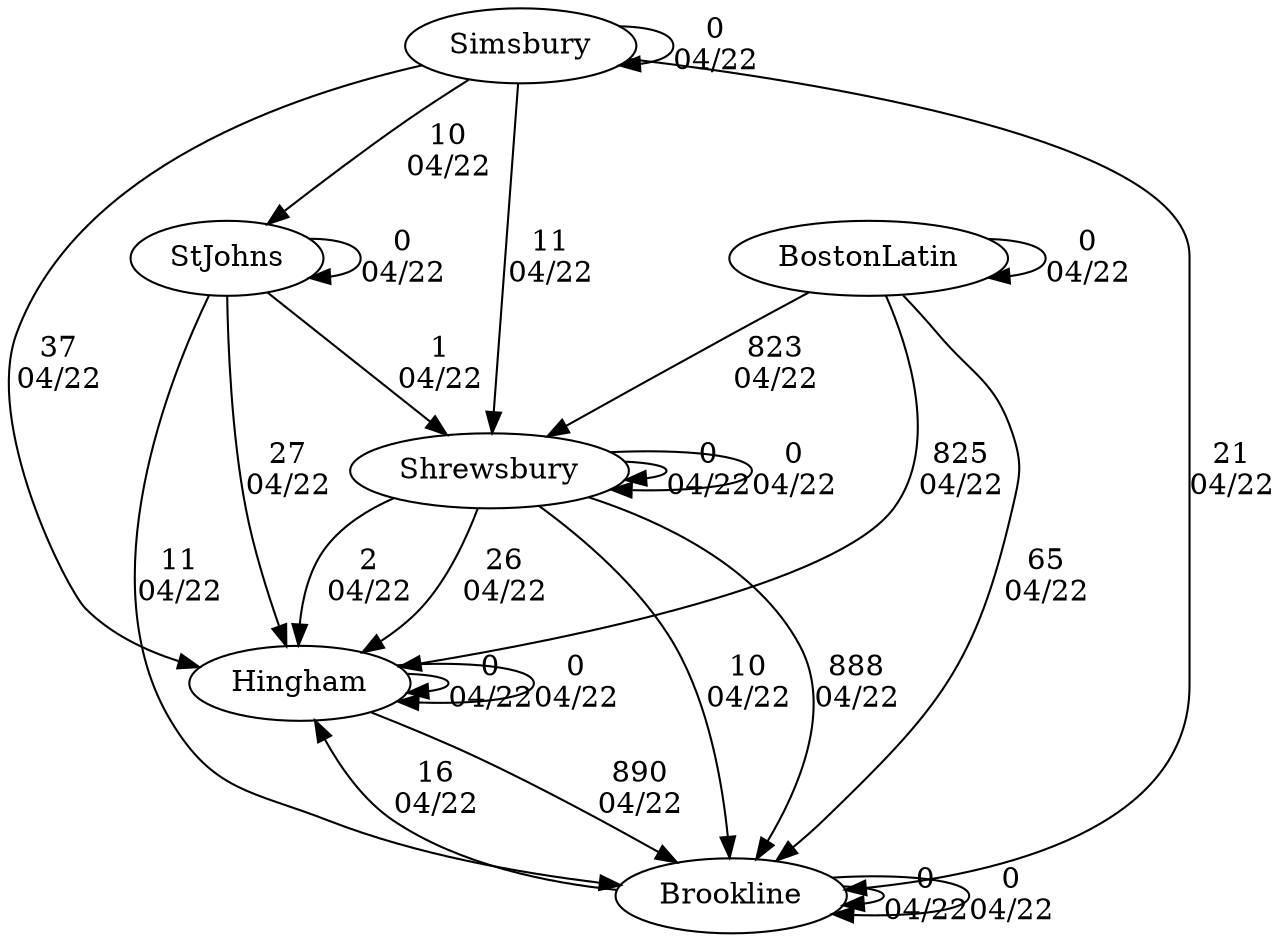 digraph boys3four {Hingham [URL="boys3fourHingham.html"];Brookline [URL="boys3fourBrookline.html"];StJohns [URL="boys3fourStJohns.html"];Shrewsbury [URL="boys3fourShrewsbury.html"];Simsbury [URL="boys3fourSimsbury.html"];BostonLatin [URL="boys3fourBostonLatin.html"];Simsbury -> Simsbury[label="0
04/22", weight="100", tooltip="
Distance: 1500 Meters Conditions: Very slight, steady tailwind all day Comments: The B3 started at least 50 meters over the line, times should not be compared. In the G3 Simsbury crabbed and crossed over 3 lanes,they were DSQ. In the G2 Simsbury crabbed at the start, stopped and rowed back into the race. Thank you to St. John's and Shrewsbury for hosting day. Good job by all crews.
None", URL="http://www.row2k.com/results/resultspage.cfm?UID=8A4A91B68FADF97C5BD116ED0221FC4E&cat=5", random="random"]; 
Simsbury -> StJohns[label="10
04/22", weight="90", tooltip="
Distance: 1500 Meters Conditions: Very slight, steady tailwind all day Comments: The B3 started at least 50 meters over the line, times should not be compared. In the G3 Simsbury crabbed and crossed over 3 lanes,they were DSQ. In the G2 Simsbury crabbed at the start, stopped and rowed back into the race. Thank you to St. John's and Shrewsbury for hosting day. Good job by all crews.
None", URL="http://www.row2k.com/results/resultspage.cfm?UID=8A4A91B68FADF97C5BD116ED0221FC4E&cat=5", random="random"]; 
Simsbury -> Shrewsbury[label="11
04/22", weight="89", tooltip="
Distance: 1500 Meters Conditions: Very slight, steady tailwind all day Comments: The B3 started at least 50 meters over the line, times should not be compared. In the G3 Simsbury crabbed and crossed over 3 lanes,they were DSQ. In the G2 Simsbury crabbed at the start, stopped and rowed back into the race. Thank you to St. John's and Shrewsbury for hosting day. Good job by all crews.
None", URL="http://www.row2k.com/results/resultspage.cfm?UID=8A4A91B68FADF97C5BD116ED0221FC4E&cat=5", random="random"]; 
Simsbury -> Brookline[label="21
04/22", weight="79", tooltip="
Distance: 1500 Meters Conditions: Very slight, steady tailwind all day Comments: The B3 started at least 50 meters over the line, times should not be compared. In the G3 Simsbury crabbed and crossed over 3 lanes,they were DSQ. In the G2 Simsbury crabbed at the start, stopped and rowed back into the race. Thank you to St. John's and Shrewsbury for hosting day. Good job by all crews.
None", URL="http://www.row2k.com/results/resultspage.cfm?UID=8A4A91B68FADF97C5BD116ED0221FC4E&cat=5", random="random"]; 
Simsbury -> Hingham[label="37
04/22", weight="63", tooltip="
Distance: 1500 Meters Conditions: Very slight, steady tailwind all day Comments: The B3 started at least 50 meters over the line, times should not be compared. In the G3 Simsbury crabbed and crossed over 3 lanes,they were DSQ. In the G2 Simsbury crabbed at the start, stopped and rowed back into the race. Thank you to St. John's and Shrewsbury for hosting day. Good job by all crews.
None", URL="http://www.row2k.com/results/resultspage.cfm?UID=8A4A91B68FADF97C5BD116ED0221FC4E&cat=5", random="random"]; 
StJohns -> StJohns[label="0
04/22", weight="100", tooltip="
Distance: 1500 Meters Conditions: Very slight, steady tailwind all day Comments: The B3 started at least 50 meters over the line, times should not be compared. In the G3 Simsbury crabbed and crossed over 3 lanes,they were DSQ. In the G2 Simsbury crabbed at the start, stopped and rowed back into the race. Thank you to St. John's and Shrewsbury for hosting day. Good job by all crews.
None", URL="http://www.row2k.com/results/resultspage.cfm?UID=8A4A91B68FADF97C5BD116ED0221FC4E&cat=5", random="random"]; 
StJohns -> Shrewsbury[label="1
04/22", weight="99", tooltip="
Distance: 1500 Meters Conditions: Very slight, steady tailwind all day Comments: The B3 started at least 50 meters over the line, times should not be compared. In the G3 Simsbury crabbed and crossed over 3 lanes,they were DSQ. In the G2 Simsbury crabbed at the start, stopped and rowed back into the race. Thank you to St. John's and Shrewsbury for hosting day. Good job by all crews.
None", URL="http://www.row2k.com/results/resultspage.cfm?UID=8A4A91B68FADF97C5BD116ED0221FC4E&cat=5", random="random"]; 
StJohns -> Brookline[label="11
04/22", weight="89", tooltip="
Distance: 1500 Meters Conditions: Very slight, steady tailwind all day Comments: The B3 started at least 50 meters over the line, times should not be compared. In the G3 Simsbury crabbed and crossed over 3 lanes,they were DSQ. In the G2 Simsbury crabbed at the start, stopped and rowed back into the race. Thank you to St. John's and Shrewsbury for hosting day. Good job by all crews.
None", URL="http://www.row2k.com/results/resultspage.cfm?UID=8A4A91B68FADF97C5BD116ED0221FC4E&cat=5", random="random"]; 
StJohns -> Hingham[label="27
04/22", weight="73", tooltip="
Distance: 1500 Meters Conditions: Very slight, steady tailwind all day Comments: The B3 started at least 50 meters over the line, times should not be compared. In the G3 Simsbury crabbed and crossed over 3 lanes,they were DSQ. In the G2 Simsbury crabbed at the start, stopped and rowed back into the race. Thank you to St. John's and Shrewsbury for hosting day. Good job by all crews.
None", URL="http://www.row2k.com/results/resultspage.cfm?UID=8A4A91B68FADF97C5BD116ED0221FC4E&cat=5", random="random"]; 
Shrewsbury -> Shrewsbury[label="0
04/22", weight="100", tooltip="
Distance: 1500 Meters Conditions: Very slight, steady tailwind all day Comments: The B3 started at least 50 meters over the line, times should not be compared. In the G3 Simsbury crabbed and crossed over 3 lanes,they were DSQ. In the G2 Simsbury crabbed at the start, stopped and rowed back into the race. Thank you to St. John's and Shrewsbury for hosting day. Good job by all crews.
None", URL="http://www.row2k.com/results/resultspage.cfm?UID=8A4A91B68FADF97C5BD116ED0221FC4E&cat=5", random="random"]; 
Shrewsbury -> Brookline[label="10
04/22", weight="90", tooltip="
Distance: 1500 Meters Conditions: Very slight, steady tailwind all day Comments: The B3 started at least 50 meters over the line, times should not be compared. In the G3 Simsbury crabbed and crossed over 3 lanes,they were DSQ. In the G2 Simsbury crabbed at the start, stopped and rowed back into the race. Thank you to St. John's and Shrewsbury for hosting day. Good job by all crews.
None", URL="http://www.row2k.com/results/resultspage.cfm?UID=8A4A91B68FADF97C5BD116ED0221FC4E&cat=5", random="random"]; 
Shrewsbury -> Hingham[label="26
04/22", weight="74", tooltip="
Distance: 1500 Meters Conditions: Very slight, steady tailwind all day Comments: The B3 started at least 50 meters over the line, times should not be compared. In the G3 Simsbury crabbed and crossed over 3 lanes,they were DSQ. In the G2 Simsbury crabbed at the start, stopped and rowed back into the race. Thank you to St. John's and Shrewsbury for hosting day. Good job by all crews.
None", URL="http://www.row2k.com/results/resultspage.cfm?UID=8A4A91B68FADF97C5BD116ED0221FC4E&cat=5", random="random"]; 
Brookline -> Brookline[label="0
04/22", weight="100", tooltip="
Distance: 1500 Meters Conditions: Very slight, steady tailwind all day Comments: The B3 started at least 50 meters over the line, times should not be compared. In the G3 Simsbury crabbed and crossed over 3 lanes,they were DSQ. In the G2 Simsbury crabbed at the start, stopped and rowed back into the race. Thank you to St. John's and Shrewsbury for hosting day. Good job by all crews.
None", URL="http://www.row2k.com/results/resultspage.cfm?UID=8A4A91B68FADF97C5BD116ED0221FC4E&cat=5", random="random"]; 
Brookline -> Hingham[label="16
04/22", weight="84", tooltip="
Distance: 1500 Meters Conditions: Very slight, steady tailwind all day Comments: The B3 started at least 50 meters over the line, times should not be compared. In the G3 Simsbury crabbed and crossed over 3 lanes,they were DSQ. In the G2 Simsbury crabbed at the start, stopped and rowed back into the race. Thank you to St. John's and Shrewsbury for hosting day. Good job by all crews.
None", URL="http://www.row2k.com/results/resultspage.cfm?UID=8A4A91B68FADF97C5BD116ED0221FC4E&cat=5", random="random"]; 
Hingham -> Hingham[label="0
04/22", weight="100", tooltip="
Distance: 1500 Meters Conditions: Very slight, steady tailwind all day Comments: The B3 started at least 50 meters over the line, times should not be compared. In the G3 Simsbury crabbed and crossed over 3 lanes,they were DSQ. In the G2 Simsbury crabbed at the start, stopped and rowed back into the race. Thank you to St. John's and Shrewsbury for hosting day. Good job by all crews.
None", URL="http://www.row2k.com/results/resultspage.cfm?UID=8A4A91B68FADF97C5BD116ED0221FC4E&cat=5", random="random"]; 
BostonLatin -> BostonLatin[label="0
04/22", weight="100", tooltip="
Distance: 1500 Meters Conditions: Very slight, steady tailwind all day Comments: The B3 started at least 50 meters over the line, times should not be compared. In the G3 Simsbury crabbed and crossed over 3 lanes,they were DSQ. In the G2 Simsbury crabbed at the start, stopped and rowed back into the race. Thank you to St. John's and Shrewsbury for hosting day. Good job by all crews.
None", URL="http://www.row2k.com/results/resultspage.cfm?UID=8A4A91B68FADF97C5BD116ED0221FC4E&cat=5", random="random"]; 
BostonLatin -> Shrewsbury[label="823
04/22", weight="-723", tooltip="
Distance: 1500 Meters Conditions: Very slight, steady tailwind all day Comments: The B3 started at least 50 meters over the line, times should not be compared. In the G3 Simsbury crabbed and crossed over 3 lanes,they were DSQ. In the G2 Simsbury crabbed at the start, stopped and rowed back into the race. Thank you to St. John's and Shrewsbury for hosting day. Good job by all crews.
None", URL="http://www.row2k.com/results/resultspage.cfm?UID=8A4A91B68FADF97C5BD116ED0221FC4E&cat=5", random="random"]; 
BostonLatin -> Hingham[label="825
04/22", weight="-725", tooltip="
Distance: 1500 Meters Conditions: Very slight, steady tailwind all day Comments: The B3 started at least 50 meters over the line, times should not be compared. In the G3 Simsbury crabbed and crossed over 3 lanes,they were DSQ. In the G2 Simsbury crabbed at the start, stopped and rowed back into the race. Thank you to St. John's and Shrewsbury for hosting day. Good job by all crews.
None", URL="http://www.row2k.com/results/resultspage.cfm?UID=8A4A91B68FADF97C5BD116ED0221FC4E&cat=5", random="random"]; 
BostonLatin -> Brookline[label="65
04/22", weight="35", tooltip="
Distance: 1500 Meters Conditions: Very slight, steady tailwind all day Comments: The B3 started at least 50 meters over the line, times should not be compared. In the G3 Simsbury crabbed and crossed over 3 lanes,they were DSQ. In the G2 Simsbury crabbed at the start, stopped and rowed back into the race. Thank you to St. John's and Shrewsbury for hosting day. Good job by all crews.
None", URL="http://www.row2k.com/results/resultspage.cfm?UID=8A4A91B68FADF97C5BD116ED0221FC4E&cat=5", random="random"]; 
Shrewsbury -> Shrewsbury[label="0
04/22", weight="100", tooltip="
Distance: 1500 Meters Conditions: Very slight, steady tailwind all day Comments: The B3 started at least 50 meters over the line, times should not be compared. In the G3 Simsbury crabbed and crossed over 3 lanes,they were DSQ. In the G2 Simsbury crabbed at the start, stopped and rowed back into the race. Thank you to St. John's and Shrewsbury for hosting day. Good job by all crews.
None", URL="http://www.row2k.com/results/resultspage.cfm?UID=8A4A91B68FADF97C5BD116ED0221FC4E&cat=5", random="random"]; 
Shrewsbury -> Hingham[label="2
04/22", weight="98", tooltip="
Distance: 1500 Meters Conditions: Very slight, steady tailwind all day Comments: The B3 started at least 50 meters over the line, times should not be compared. In the G3 Simsbury crabbed and crossed over 3 lanes,they were DSQ. In the G2 Simsbury crabbed at the start, stopped and rowed back into the race. Thank you to St. John's and Shrewsbury for hosting day. Good job by all crews.
None", URL="http://www.row2k.com/results/resultspage.cfm?UID=8A4A91B68FADF97C5BD116ED0221FC4E&cat=5", random="random"]; 
Shrewsbury -> Brookline[label="888
04/22", weight="-788", tooltip="
Distance: 1500 Meters Conditions: Very slight, steady tailwind all day Comments: The B3 started at least 50 meters over the line, times should not be compared. In the G3 Simsbury crabbed and crossed over 3 lanes,they were DSQ. In the G2 Simsbury crabbed at the start, stopped and rowed back into the race. Thank you to St. John's and Shrewsbury for hosting day. Good job by all crews.
None", URL="http://www.row2k.com/results/resultspage.cfm?UID=8A4A91B68FADF97C5BD116ED0221FC4E&cat=5", random="random"]; 
Hingham -> Hingham[label="0
04/22", weight="100", tooltip="
Distance: 1500 Meters Conditions: Very slight, steady tailwind all day Comments: The B3 started at least 50 meters over the line, times should not be compared. In the G3 Simsbury crabbed and crossed over 3 lanes,they were DSQ. In the G2 Simsbury crabbed at the start, stopped and rowed back into the race. Thank you to St. John's and Shrewsbury for hosting day. Good job by all crews.
None", URL="http://www.row2k.com/results/resultspage.cfm?UID=8A4A91B68FADF97C5BD116ED0221FC4E&cat=5", random="random"]; 
Hingham -> Brookline[label="890
04/22", weight="-790", tooltip="
Distance: 1500 Meters Conditions: Very slight, steady tailwind all day Comments: The B3 started at least 50 meters over the line, times should not be compared. In the G3 Simsbury crabbed and crossed over 3 lanes,they were DSQ. In the G2 Simsbury crabbed at the start, stopped and rowed back into the race. Thank you to St. John's and Shrewsbury for hosting day. Good job by all crews.
None", URL="http://www.row2k.com/results/resultspage.cfm?UID=8A4A91B68FADF97C5BD116ED0221FC4E&cat=5", random="random"]; 
Brookline -> Brookline[label="0
04/22", weight="100", tooltip="
Distance: 1500 Meters Conditions: Very slight, steady tailwind all day Comments: The B3 started at least 50 meters over the line, times should not be compared. In the G3 Simsbury crabbed and crossed over 3 lanes,they were DSQ. In the G2 Simsbury crabbed at the start, stopped and rowed back into the race. Thank you to St. John's and Shrewsbury for hosting day. Good job by all crews.
None", URL="http://www.row2k.com/results/resultspage.cfm?UID=8A4A91B68FADF97C5BD116ED0221FC4E&cat=5", random="random"]}